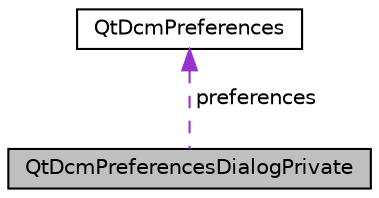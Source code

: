 digraph "QtDcmPreferencesDialogPrivate"
{
  edge [fontname="Helvetica",fontsize="10",labelfontname="Helvetica",labelfontsize="10"];
  node [fontname="Helvetica",fontsize="10",shape=record];
  Node1 [label="QtDcmPreferencesDialogPrivate",height=0.2,width=0.4,color="black", fillcolor="grey75", style="filled" fontcolor="black"];
  Node2 -> Node1 [dir="back",color="darkorchid3",fontsize="10",style="dashed",label=" preferences" ,fontname="Helvetica"];
  Node2 [label="QtDcmPreferences",height=0.2,width=0.4,color="black", fillcolor="white", style="filled",URL="$classQtDcmPreferences.html",tooltip="Class that manages the settings of QtDcm."];
}
